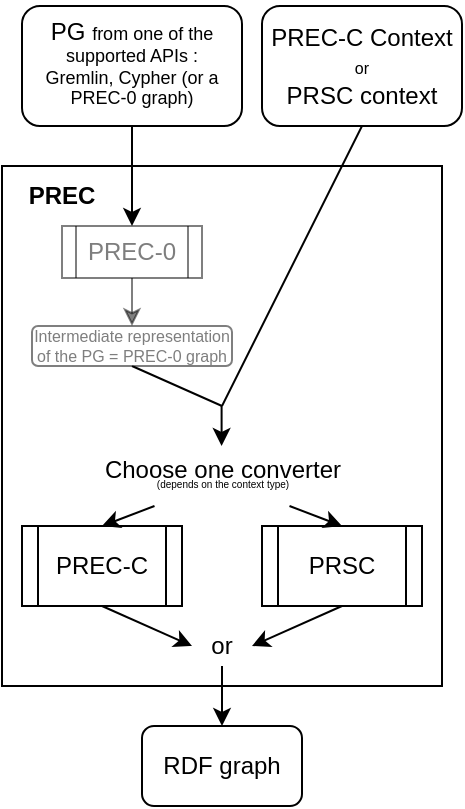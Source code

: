 <mxfile version="24.4.8" type="device">
  <diagram name="Page-1" id="ZwKQIrWiFJMTwKsUFeU5">
    <mxGraphModel dx="1185" dy="625" grid="1" gridSize="10" guides="1" tooltips="1" connect="1" arrows="1" fold="1" page="1" pageScale="1" pageWidth="1169" pageHeight="827" math="0" shadow="0">
      <root>
        <mxCell id="0" />
        <mxCell id="1" parent="0" />
        <mxCell id="Shv-Q1wjexJs2w0wgAbR-58" value="" style="rounded=0;whiteSpace=wrap;html=1;" parent="1" vertex="1">
          <mxGeometry x="500" y="390" width="220" height="260" as="geometry" />
        </mxCell>
        <mxCell id="Shv-Q1wjexJs2w0wgAbR-35" value="&lt;b&gt;PREC&lt;/b&gt;" style="text;html=1;strokeColor=none;fillColor=none;align=center;verticalAlign=middle;whiteSpace=wrap;rounded=0;" parent="1" vertex="1">
          <mxGeometry x="500" y="390" width="60" height="30" as="geometry" />
        </mxCell>
        <mxCell id="Shv-Q1wjexJs2w0wgAbR-36" value="&lt;p style=&quot;line-height: 80%;&quot;&gt;PG &lt;font style=&quot;font-size: 9px;&quot;&gt;from one of the supported APIs :&lt;br&gt;Gremlin, Cypher (or a PREC-0 graph)&lt;br&gt;&lt;/font&gt;&lt;/p&gt;" style="rounded=1;whiteSpace=wrap;html=1;" parent="1" vertex="1">
          <mxGeometry x="510" y="310" width="110" height="60" as="geometry" />
        </mxCell>
        <mxCell id="Shv-Q1wjexJs2w0wgAbR-37" value="&lt;div&gt;PREC-C Context&lt;/div&gt;&lt;div&gt;&lt;font style=&quot;font-size: 8px;&quot;&gt;or&lt;/font&gt;&lt;br&gt;&lt;/div&gt;&lt;div&gt;PRSC context&lt;br&gt;&lt;/div&gt;" style="rounded=1;whiteSpace=wrap;html=1;" parent="1" vertex="1">
          <mxGeometry x="630" y="310" width="100" height="60" as="geometry" />
        </mxCell>
        <mxCell id="Shv-Q1wjexJs2w0wgAbR-38" value="PREC-C" style="shape=process;whiteSpace=wrap;html=1;backgroundOutline=1;" parent="1" vertex="1">
          <mxGeometry x="510" y="570" width="80" height="40" as="geometry" />
        </mxCell>
        <mxCell id="Shv-Q1wjexJs2w0wgAbR-39" value="PRSC" style="shape=process;whiteSpace=wrap;html=1;backgroundOutline=1;" parent="1" vertex="1">
          <mxGeometry x="630" y="570" width="80" height="40" as="geometry" />
        </mxCell>
        <mxCell id="Shv-Q1wjexJs2w0wgAbR-40" value="RDF graph" style="rounded=1;whiteSpace=wrap;html=1;" parent="1" vertex="1">
          <mxGeometry x="570" y="670" width="80" height="40" as="geometry" />
        </mxCell>
        <mxCell id="Shv-Q1wjexJs2w0wgAbR-41" value="or" style="text;html=1;strokeColor=none;fillColor=none;align=center;verticalAlign=middle;whiteSpace=wrap;rounded=0;" parent="1" vertex="1">
          <mxGeometry x="595" y="620" width="30" height="20" as="geometry" />
        </mxCell>
        <mxCell id="Shv-Q1wjexJs2w0wgAbR-42" value="" style="endArrow=classic;html=1;rounded=0;exitX=0.5;exitY=1;exitDx=0;exitDy=0;entryX=0;entryY=0.5;entryDx=0;entryDy=0;" parent="1" source="Shv-Q1wjexJs2w0wgAbR-38" target="Shv-Q1wjexJs2w0wgAbR-41" edge="1">
          <mxGeometry width="50" height="50" relative="1" as="geometry">
            <mxPoint x="600" y="530" as="sourcePoint" />
            <mxPoint x="650" y="480" as="targetPoint" />
          </mxGeometry>
        </mxCell>
        <mxCell id="Shv-Q1wjexJs2w0wgAbR-43" value="" style="endArrow=classic;html=1;rounded=0;exitX=0.5;exitY=1;exitDx=0;exitDy=0;entryX=1;entryY=0.5;entryDx=0;entryDy=0;" parent="1" source="Shv-Q1wjexJs2w0wgAbR-39" target="Shv-Q1wjexJs2w0wgAbR-41" edge="1">
          <mxGeometry width="50" height="50" relative="1" as="geometry">
            <mxPoint x="600" y="530" as="sourcePoint" />
            <mxPoint x="650" y="480" as="targetPoint" />
          </mxGeometry>
        </mxCell>
        <mxCell id="Shv-Q1wjexJs2w0wgAbR-44" value="" style="endArrow=classic;html=1;rounded=0;exitX=0.5;exitY=1;exitDx=0;exitDy=0;entryX=0.5;entryY=0;entryDx=0;entryDy=0;" parent="1" source="Shv-Q1wjexJs2w0wgAbR-41" target="Shv-Q1wjexJs2w0wgAbR-40" edge="1">
          <mxGeometry width="50" height="50" relative="1" as="geometry">
            <mxPoint x="600" y="560" as="sourcePoint" />
            <mxPoint x="650" y="510" as="targetPoint" />
          </mxGeometry>
        </mxCell>
        <mxCell id="Shv-Q1wjexJs2w0wgAbR-45" value="" style="endArrow=classic;html=1;rounded=0;entryX=0.5;entryY=0;entryDx=0;entryDy=0;" parent="1" edge="1">
          <mxGeometry width="50" height="50" relative="1" as="geometry">
            <mxPoint x="609.8" y="510" as="sourcePoint" />
            <mxPoint x="609.8" y="530" as="targetPoint" />
          </mxGeometry>
        </mxCell>
        <mxCell id="Shv-Q1wjexJs2w0wgAbR-46" value="" style="endArrow=none;html=1;rounded=0;entryX=0.5;entryY=1;entryDx=0;entryDy=0;" parent="1" target="Shv-Q1wjexJs2w0wgAbR-56" edge="1">
          <mxGeometry width="50" height="50" relative="1" as="geometry">
            <mxPoint x="610" y="510" as="sourcePoint" />
            <mxPoint x="880" y="460" as="targetPoint" />
          </mxGeometry>
        </mxCell>
        <mxCell id="Shv-Q1wjexJs2w0wgAbR-47" value="" style="endArrow=none;html=1;rounded=0;entryX=0.5;entryY=1;entryDx=0;entryDy=0;" parent="1" target="Shv-Q1wjexJs2w0wgAbR-37" edge="1">
          <mxGeometry width="50" height="50" relative="1" as="geometry">
            <mxPoint x="610" y="510" as="sourcePoint" />
            <mxPoint x="640" y="400" as="targetPoint" />
          </mxGeometry>
        </mxCell>
        <mxCell id="Shv-Q1wjexJs2w0wgAbR-48" value="&lt;br&gt;&lt;p style=&quot;line-height: 40%;&quot;&gt;&lt;font style=&quot;font-size: 12px;&quot;&gt;Choose one converter&lt;br&gt;&lt;/font&gt;&lt;font style=&quot;font-size: 5px;&quot;&gt;(depends on the context type)&lt;/font&gt;&lt;/p&gt;&lt;br&gt;" style="text;html=1;strokeColor=none;fillColor=none;align=center;verticalAlign=middle;whiteSpace=wrap;rounded=0;" parent="1" vertex="1">
          <mxGeometry x="542.5" y="530" width="135" height="30" as="geometry" />
        </mxCell>
        <mxCell id="Shv-Q1wjexJs2w0wgAbR-49" value="" style="endArrow=classic;html=1;rounded=0;exitX=0.25;exitY=1;exitDx=0;exitDy=0;entryX=0.5;entryY=0;entryDx=0;entryDy=0;" parent="1" source="Shv-Q1wjexJs2w0wgAbR-48" target="Shv-Q1wjexJs2w0wgAbR-38" edge="1">
          <mxGeometry width="50" height="50" relative="1" as="geometry">
            <mxPoint x="580" y="590" as="sourcePoint" />
            <mxPoint x="630" y="540" as="targetPoint" />
          </mxGeometry>
        </mxCell>
        <mxCell id="Shv-Q1wjexJs2w0wgAbR-50" value="" style="endArrow=classic;html=1;rounded=0;exitX=0.75;exitY=1;exitDx=0;exitDy=0;entryX=0.5;entryY=0;entryDx=0;entryDy=0;" parent="1" source="Shv-Q1wjexJs2w0wgAbR-48" target="Shv-Q1wjexJs2w0wgAbR-39" edge="1">
          <mxGeometry width="50" height="50" relative="1" as="geometry">
            <mxPoint x="580" y="590" as="sourcePoint" />
            <mxPoint x="630" y="540" as="targetPoint" />
          </mxGeometry>
        </mxCell>
        <mxCell id="Shv-Q1wjexJs2w0wgAbR-52" value="PREC-0" style="shape=process;whiteSpace=wrap;html=1;backgroundOutline=1;fillOpacity=100;opacity=50;textOpacity=50;" parent="1" vertex="1">
          <mxGeometry x="530" y="420" width="70" height="26" as="geometry" />
        </mxCell>
        <mxCell id="Shv-Q1wjexJs2w0wgAbR-53" value="" style="endArrow=classic;html=1;rounded=0;exitX=0.5;exitY=1;exitDx=0;exitDy=0;entryX=0.5;entryY=0;entryDx=0;entryDy=0;" parent="1" source="Shv-Q1wjexJs2w0wgAbR-36" target="Shv-Q1wjexJs2w0wgAbR-52" edge="1">
          <mxGeometry width="50" height="50" relative="1" as="geometry">
            <mxPoint x="500" y="490" as="sourcePoint" />
            <mxPoint x="550" y="440" as="targetPoint" />
          </mxGeometry>
        </mxCell>
        <mxCell id="Shv-Q1wjexJs2w0wgAbR-56" value="Intermediate representation of the PG = PREC-0 graph" style="rounded=1;whiteSpace=wrap;html=1;fontSize=8;opacity=50;textOpacity=50;" parent="1" vertex="1">
          <mxGeometry x="515" y="470" width="100" height="20" as="geometry" />
        </mxCell>
        <mxCell id="Shv-Q1wjexJs2w0wgAbR-59" value="" style="endArrow=classic;html=1;rounded=0;exitX=0.5;exitY=1;exitDx=0;exitDy=0;entryX=0.5;entryY=0;entryDx=0;entryDy=0;opacity=50;" parent="1" source="Shv-Q1wjexJs2w0wgAbR-52" target="Shv-Q1wjexJs2w0wgAbR-56" edge="1">
          <mxGeometry width="50" height="50" relative="1" as="geometry">
            <mxPoint x="480" y="530" as="sourcePoint" />
            <mxPoint x="530" y="480" as="targetPoint" />
          </mxGeometry>
        </mxCell>
      </root>
    </mxGraphModel>
  </diagram>
</mxfile>
